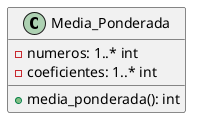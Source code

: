 @startuml media
class Media_Ponderada {	
    - numeros: 1..* int
    - coeficientes: 1..* int
    + media_ponderada(): int
}
@enduml
